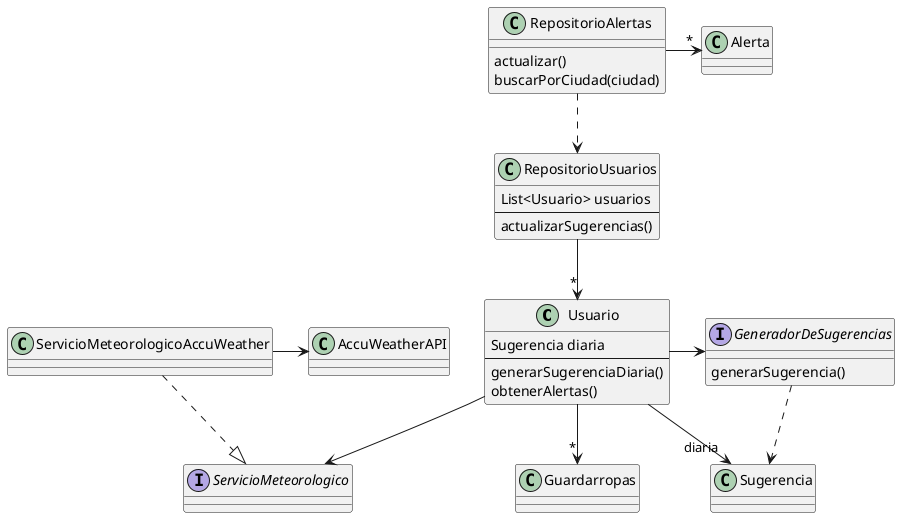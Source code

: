 @startuml QMP6

class Usuario {
  Sugerencia diaria
  --
  generarSugerenciaDiaria()
  obtenerAlertas()
}

class RepositorioUsuarios {
  List<Usuario> usuarios
  --
  actualizarSugerencias()
}

class Guardarropas {

}

interface ServicioMeteorologico {

}

class AccuWeatherAPI {

}

interface GeneradorDeSugerencias {
  generarSugerencia()
}

class Sugerencia {

}

class Alerta {

}

class RepositorioAlertas {
  actualizar()
  buscarPorCiudad(ciudad)
}

RepositorioUsuarios --> "*" Usuario
Usuario --> "*" Guardarropas
Usuario -> GeneradorDeSugerencias
Usuario -> "diaria" Sugerencia
Usuario --> ServicioMeteorologico

GeneradorDeSugerencias ..> Sugerencia

RepositorioAlertas -> "*" Alerta
RepositorioAlertas ..> RepositorioUsuarios

ServicioMeteorologicoAccuWeather ..|> ServicioMeteorologico
ServicioMeteorologicoAccuWeather -> AccuWeatherAPI

@enduml